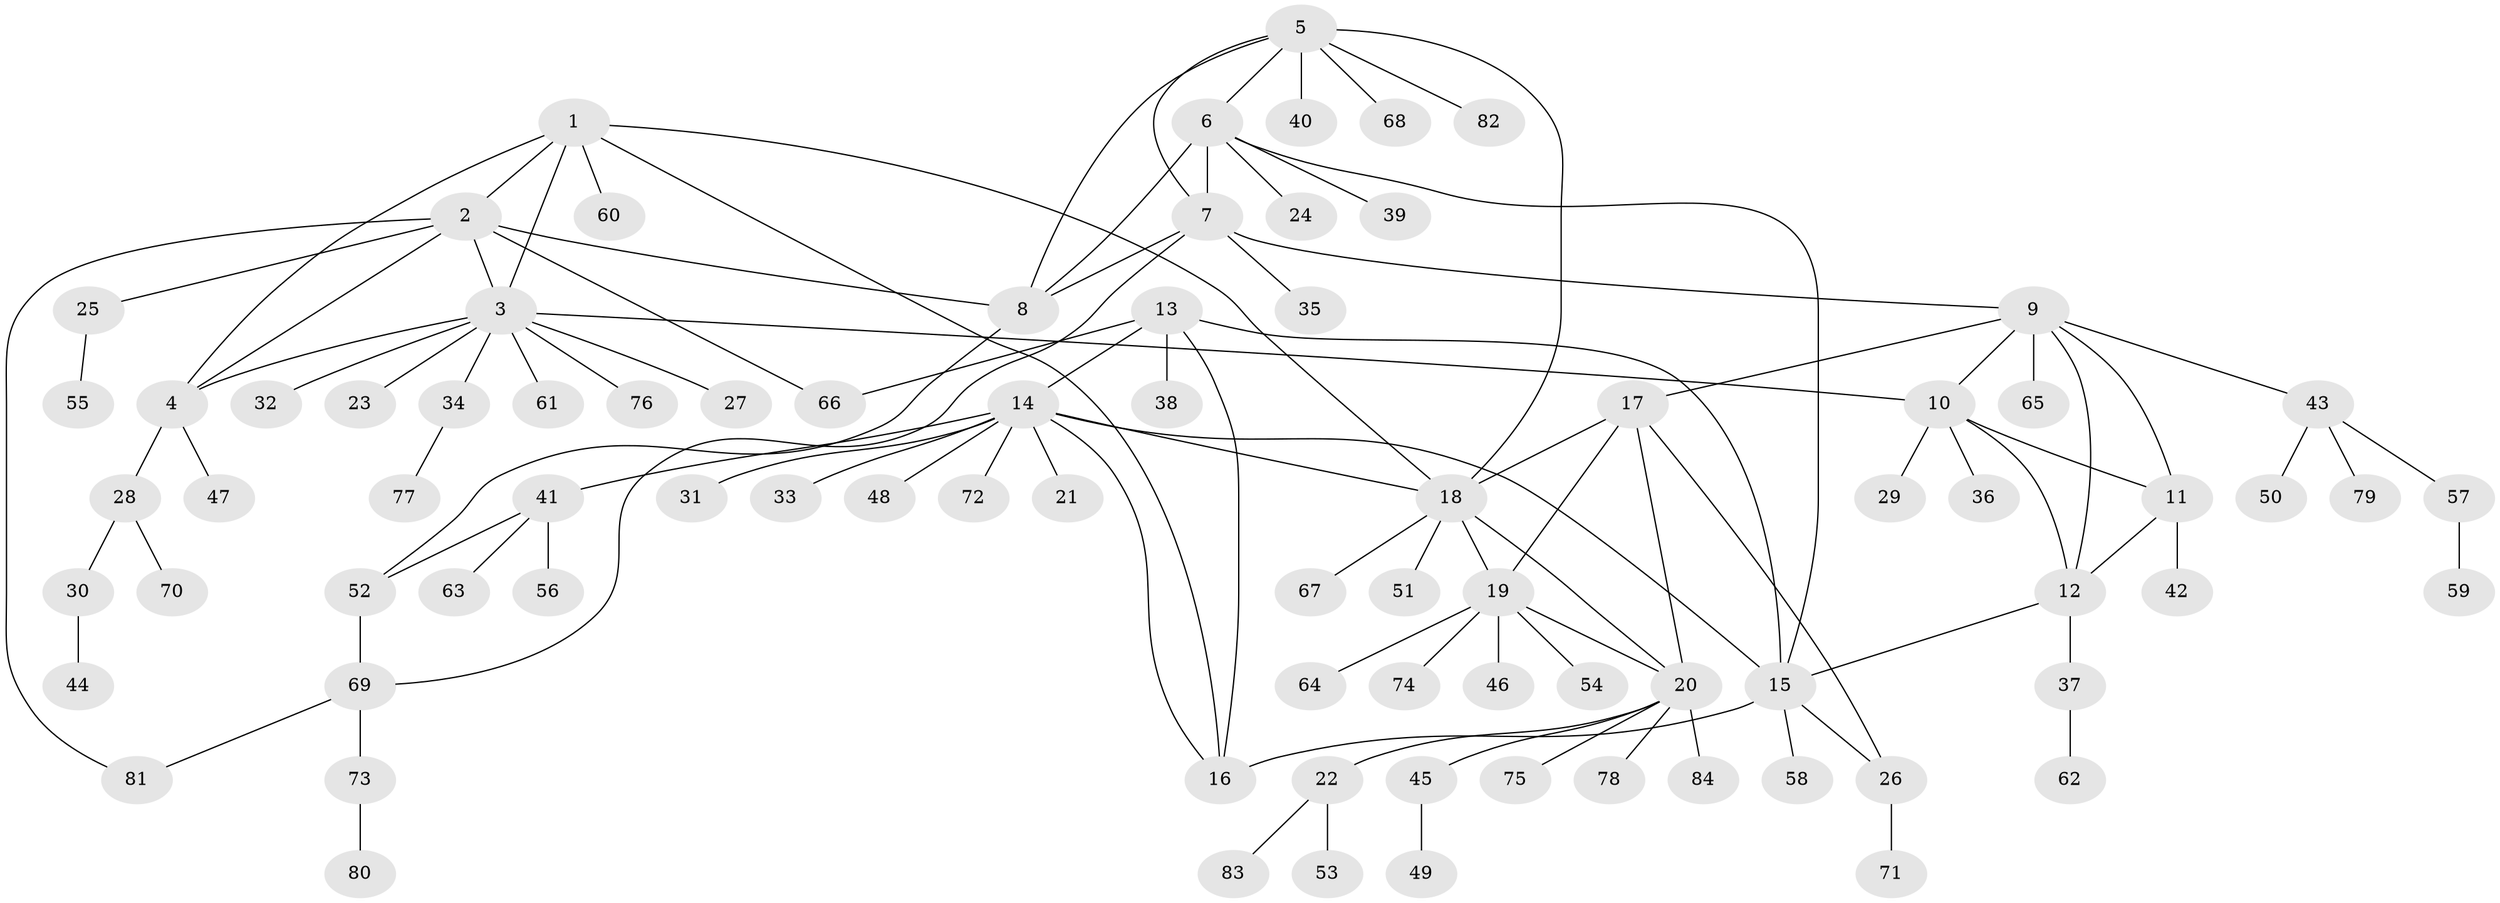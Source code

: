 // Generated by graph-tools (version 1.1) at 2025/11/02/27/25 16:11:36]
// undirected, 84 vertices, 109 edges
graph export_dot {
graph [start="1"]
  node [color=gray90,style=filled];
  1;
  2;
  3;
  4;
  5;
  6;
  7;
  8;
  9;
  10;
  11;
  12;
  13;
  14;
  15;
  16;
  17;
  18;
  19;
  20;
  21;
  22;
  23;
  24;
  25;
  26;
  27;
  28;
  29;
  30;
  31;
  32;
  33;
  34;
  35;
  36;
  37;
  38;
  39;
  40;
  41;
  42;
  43;
  44;
  45;
  46;
  47;
  48;
  49;
  50;
  51;
  52;
  53;
  54;
  55;
  56;
  57;
  58;
  59;
  60;
  61;
  62;
  63;
  64;
  65;
  66;
  67;
  68;
  69;
  70;
  71;
  72;
  73;
  74;
  75;
  76;
  77;
  78;
  79;
  80;
  81;
  82;
  83;
  84;
  1 -- 2;
  1 -- 3;
  1 -- 4;
  1 -- 16;
  1 -- 18;
  1 -- 60;
  2 -- 3;
  2 -- 4;
  2 -- 8;
  2 -- 25;
  2 -- 66;
  2 -- 81;
  3 -- 4;
  3 -- 10;
  3 -- 23;
  3 -- 27;
  3 -- 32;
  3 -- 34;
  3 -- 61;
  3 -- 76;
  4 -- 28;
  4 -- 47;
  5 -- 6;
  5 -- 7;
  5 -- 8;
  5 -- 18;
  5 -- 40;
  5 -- 68;
  5 -- 82;
  6 -- 7;
  6 -- 8;
  6 -- 15;
  6 -- 24;
  6 -- 39;
  7 -- 8;
  7 -- 9;
  7 -- 35;
  7 -- 69;
  8 -- 52;
  9 -- 10;
  9 -- 11;
  9 -- 12;
  9 -- 17;
  9 -- 43;
  9 -- 65;
  10 -- 11;
  10 -- 12;
  10 -- 29;
  10 -- 36;
  11 -- 12;
  11 -- 42;
  12 -- 15;
  12 -- 37;
  13 -- 14;
  13 -- 15;
  13 -- 16;
  13 -- 38;
  13 -- 66;
  14 -- 15;
  14 -- 16;
  14 -- 18;
  14 -- 21;
  14 -- 31;
  14 -- 33;
  14 -- 41;
  14 -- 48;
  14 -- 72;
  15 -- 16;
  15 -- 26;
  15 -- 58;
  17 -- 18;
  17 -- 19;
  17 -- 20;
  17 -- 26;
  18 -- 19;
  18 -- 20;
  18 -- 51;
  18 -- 67;
  19 -- 20;
  19 -- 46;
  19 -- 54;
  19 -- 64;
  19 -- 74;
  20 -- 22;
  20 -- 45;
  20 -- 75;
  20 -- 78;
  20 -- 84;
  22 -- 53;
  22 -- 83;
  25 -- 55;
  26 -- 71;
  28 -- 30;
  28 -- 70;
  30 -- 44;
  34 -- 77;
  37 -- 62;
  41 -- 52;
  41 -- 56;
  41 -- 63;
  43 -- 50;
  43 -- 57;
  43 -- 79;
  45 -- 49;
  52 -- 69;
  57 -- 59;
  69 -- 73;
  69 -- 81;
  73 -- 80;
}
